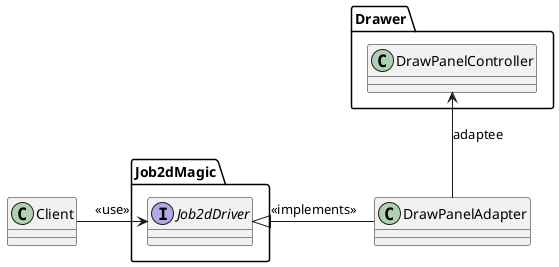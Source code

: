 @startuml


class Client


class DrawPanelAdapter

package Drawer {  
    class DrawPanelController
}

package Job2dMagic{
    interface Job2dDriver
}

Client -right-> Job2dDriver : <<use>>
DrawPanelAdapter -up-> DrawPanelController : adaptee
DrawPanelAdapter -right-|> Job2dDriver : <<implements>>
@enduml